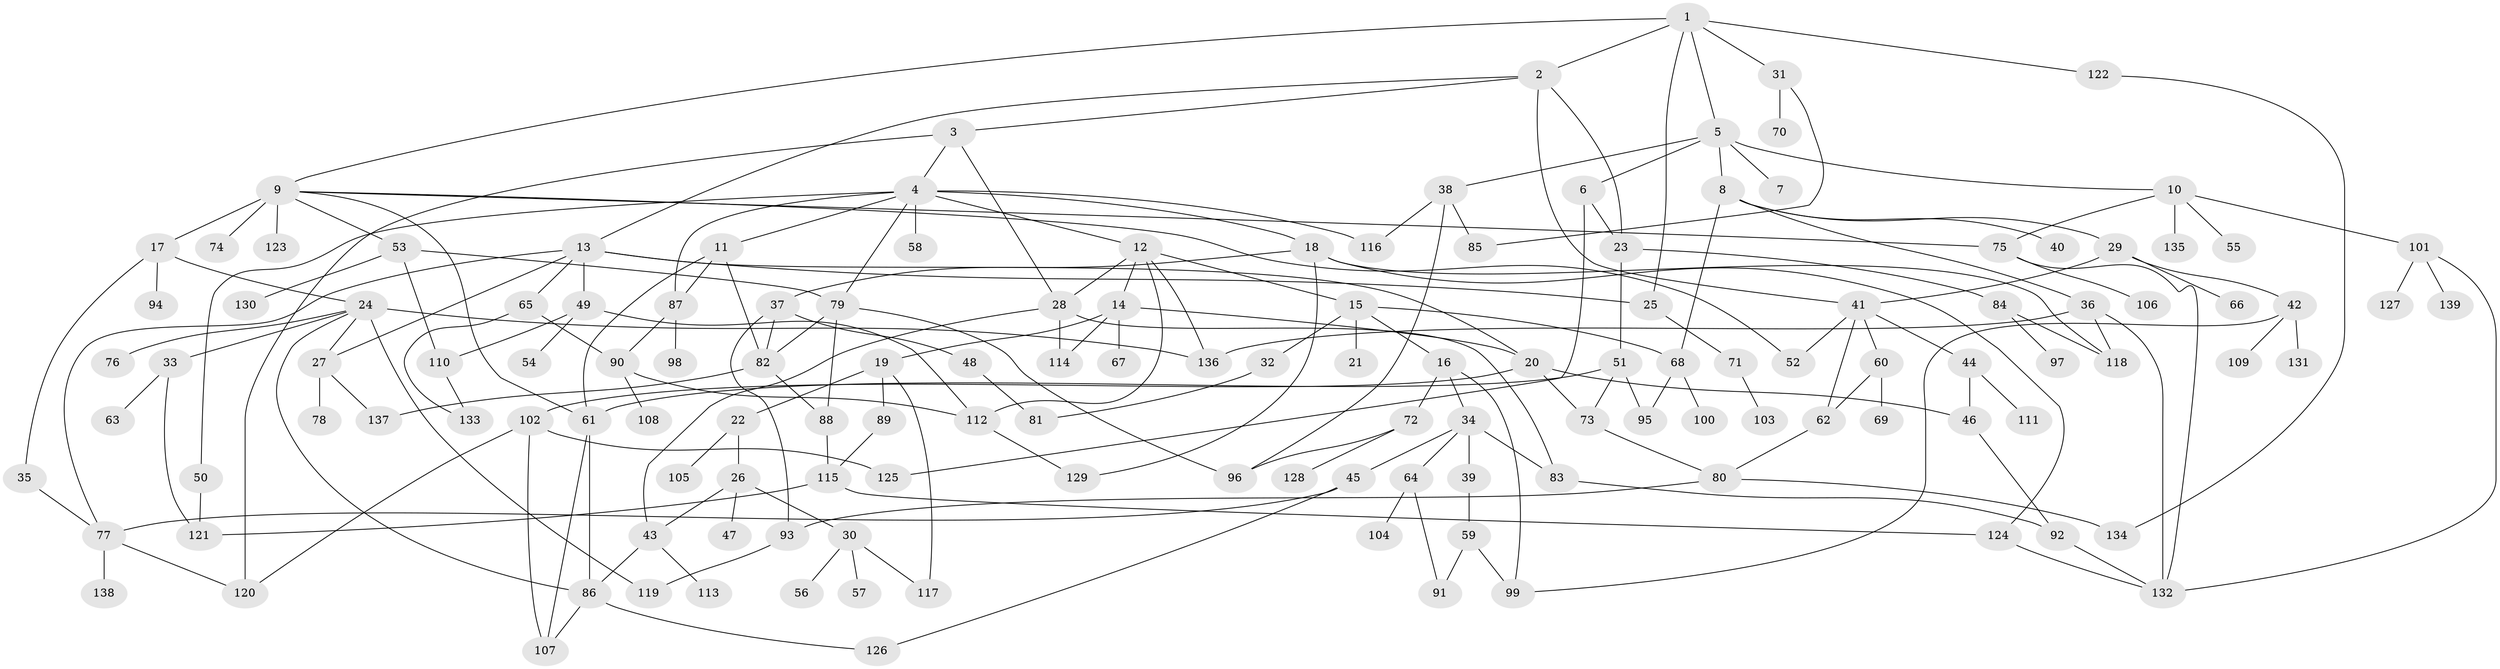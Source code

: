 // Generated by graph-tools (version 1.1) at 2025/25/03/09/25 03:25:25]
// undirected, 139 vertices, 204 edges
graph export_dot {
graph [start="1"]
  node [color=gray90,style=filled];
  1;
  2;
  3;
  4;
  5;
  6;
  7;
  8;
  9;
  10;
  11;
  12;
  13;
  14;
  15;
  16;
  17;
  18;
  19;
  20;
  21;
  22;
  23;
  24;
  25;
  26;
  27;
  28;
  29;
  30;
  31;
  32;
  33;
  34;
  35;
  36;
  37;
  38;
  39;
  40;
  41;
  42;
  43;
  44;
  45;
  46;
  47;
  48;
  49;
  50;
  51;
  52;
  53;
  54;
  55;
  56;
  57;
  58;
  59;
  60;
  61;
  62;
  63;
  64;
  65;
  66;
  67;
  68;
  69;
  70;
  71;
  72;
  73;
  74;
  75;
  76;
  77;
  78;
  79;
  80;
  81;
  82;
  83;
  84;
  85;
  86;
  87;
  88;
  89;
  90;
  91;
  92;
  93;
  94;
  95;
  96;
  97;
  98;
  99;
  100;
  101;
  102;
  103;
  104;
  105;
  106;
  107;
  108;
  109;
  110;
  111;
  112;
  113;
  114;
  115;
  116;
  117;
  118;
  119;
  120;
  121;
  122;
  123;
  124;
  125;
  126;
  127;
  128;
  129;
  130;
  131;
  132;
  133;
  134;
  135;
  136;
  137;
  138;
  139;
  1 -- 2;
  1 -- 5;
  1 -- 9;
  1 -- 31;
  1 -- 122;
  1 -- 25;
  2 -- 3;
  2 -- 13;
  2 -- 23;
  2 -- 41;
  3 -- 4;
  3 -- 28;
  3 -- 120;
  4 -- 11;
  4 -- 12;
  4 -- 18;
  4 -- 50;
  4 -- 58;
  4 -- 116;
  4 -- 79;
  4 -- 87;
  5 -- 6;
  5 -- 7;
  5 -- 8;
  5 -- 10;
  5 -- 38;
  6 -- 125;
  6 -- 23;
  8 -- 29;
  8 -- 36;
  8 -- 40;
  8 -- 68;
  9 -- 17;
  9 -- 53;
  9 -- 61;
  9 -- 74;
  9 -- 75;
  9 -- 123;
  9 -- 52;
  10 -- 55;
  10 -- 101;
  10 -- 135;
  10 -- 75;
  11 -- 87;
  11 -- 61;
  11 -- 82;
  12 -- 14;
  12 -- 15;
  12 -- 112;
  12 -- 28;
  12 -- 136;
  13 -- 20;
  13 -- 25;
  13 -- 27;
  13 -- 49;
  13 -- 65;
  13 -- 77;
  14 -- 19;
  14 -- 67;
  14 -- 114;
  14 -- 20;
  15 -- 16;
  15 -- 21;
  15 -- 32;
  15 -- 68;
  16 -- 34;
  16 -- 72;
  16 -- 99;
  17 -- 24;
  17 -- 35;
  17 -- 94;
  18 -- 37;
  18 -- 118;
  18 -- 129;
  18 -- 124;
  19 -- 22;
  19 -- 89;
  19 -- 117;
  20 -- 102;
  20 -- 73;
  20 -- 46;
  22 -- 26;
  22 -- 105;
  23 -- 51;
  23 -- 84;
  24 -- 33;
  24 -- 76;
  24 -- 119;
  24 -- 136;
  24 -- 86;
  24 -- 27;
  25 -- 71;
  26 -- 30;
  26 -- 43;
  26 -- 47;
  27 -- 78;
  27 -- 137;
  28 -- 43;
  28 -- 114;
  28 -- 83;
  29 -- 42;
  29 -- 66;
  29 -- 41;
  30 -- 56;
  30 -- 57;
  30 -- 117;
  31 -- 70;
  31 -- 85;
  32 -- 81;
  33 -- 63;
  33 -- 121;
  34 -- 39;
  34 -- 45;
  34 -- 64;
  34 -- 83;
  35 -- 77;
  36 -- 136;
  36 -- 118;
  36 -- 132;
  37 -- 48;
  37 -- 82;
  37 -- 93;
  38 -- 85;
  38 -- 96;
  38 -- 116;
  39 -- 59;
  41 -- 44;
  41 -- 52;
  41 -- 60;
  41 -- 62;
  42 -- 109;
  42 -- 131;
  42 -- 99;
  43 -- 86;
  43 -- 113;
  44 -- 46;
  44 -- 111;
  45 -- 77;
  45 -- 126;
  46 -- 92;
  48 -- 81;
  49 -- 54;
  49 -- 110;
  49 -- 112;
  50 -- 121;
  51 -- 73;
  51 -- 61;
  51 -- 95;
  53 -- 79;
  53 -- 130;
  53 -- 110;
  59 -- 99;
  59 -- 91;
  60 -- 69;
  60 -- 62;
  61 -- 107;
  61 -- 86;
  62 -- 80;
  64 -- 91;
  64 -- 104;
  65 -- 90;
  65 -- 133;
  68 -- 95;
  68 -- 100;
  71 -- 103;
  72 -- 128;
  72 -- 96;
  73 -- 80;
  75 -- 106;
  75 -- 132;
  77 -- 120;
  77 -- 138;
  79 -- 88;
  79 -- 96;
  79 -- 82;
  80 -- 93;
  80 -- 134;
  82 -- 137;
  82 -- 88;
  83 -- 92;
  84 -- 97;
  84 -- 118;
  86 -- 126;
  86 -- 107;
  87 -- 98;
  87 -- 90;
  88 -- 115;
  89 -- 115;
  90 -- 108;
  90 -- 112;
  92 -- 132;
  93 -- 119;
  101 -- 127;
  101 -- 139;
  101 -- 132;
  102 -- 107;
  102 -- 125;
  102 -- 120;
  110 -- 133;
  112 -- 129;
  115 -- 121;
  115 -- 124;
  122 -- 134;
  124 -- 132;
}
